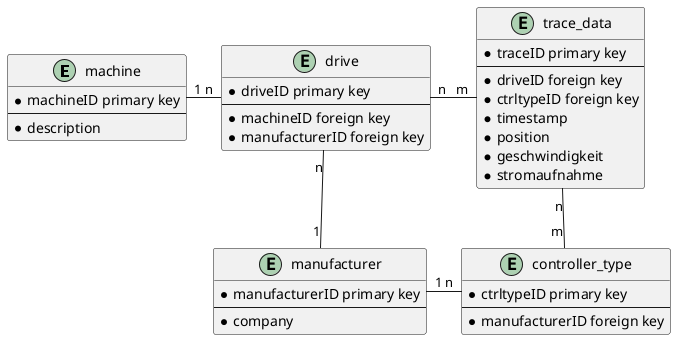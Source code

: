 @startuml
entity machine {
    * machineID primary key
    --
    * description
}

entity drive {
    * driveID primary key
    --
    * machineID foreign key
    * manufacturerID foreign key 
}

entity manufacturer {
    * manufacturerID primary key
    --
    * company 
}

entity controller_type {
    * ctrltypeID primary key 
    --
    * manufacturerID foreign key 
}

entity trace_data {
    * traceID primary key
    --
    * driveID foreign key 
    * ctrltypeID foreign key 
    * timestamp
    * position 
    * geschwindigkeit
    * stromaufnahme 
}

machine "1" - "n" drive 
drive "n" - "m" trace_data
drive "n" -- "1" manufacturer
manufacturer "1" - "n" controller_type
trace_data "n" -- "m" controller_type
@enduml